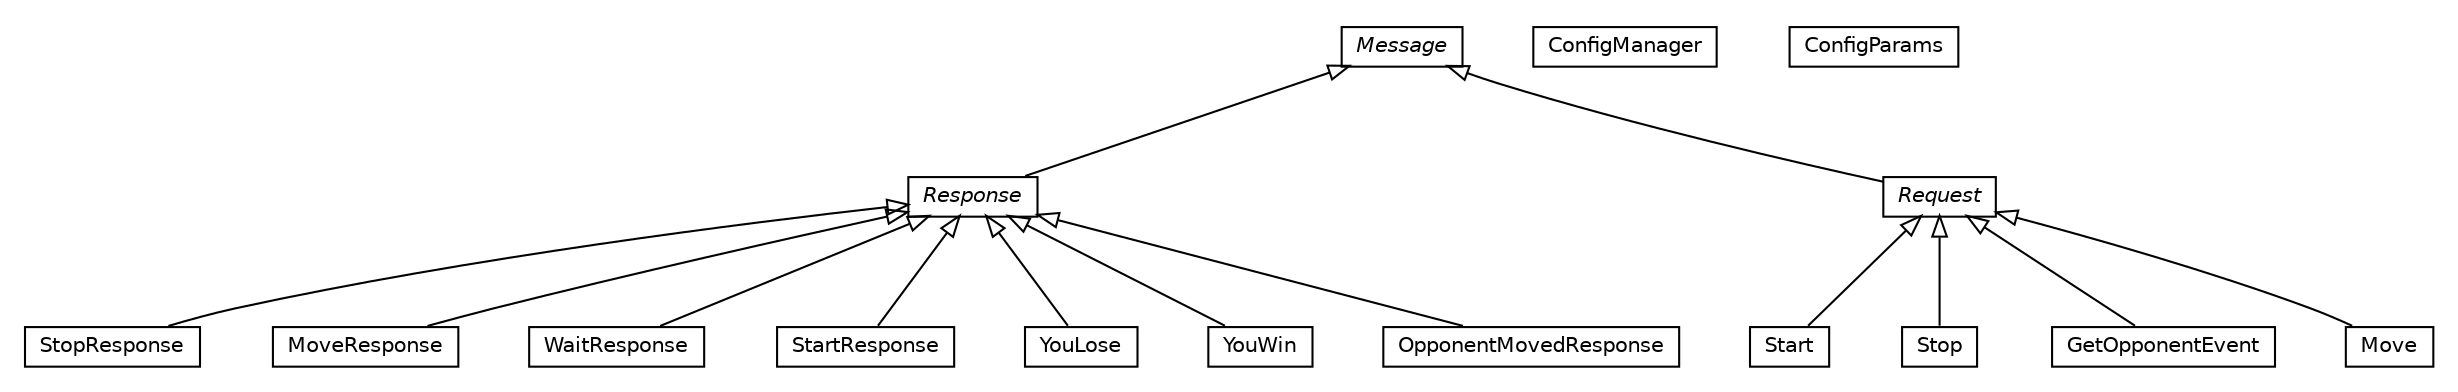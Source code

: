 #!/usr/local/bin/dot
#
# Class diagram 
# Generated by UMLGraph version 5.1 (http://www.umlgraph.org/)
#

digraph G {
	edge [fontname="Helvetica",fontsize=10,labelfontname="Helvetica",labelfontsize=10];
	node [fontname="Helvetica",fontsize=10,shape=plaintext];
	nodesep=0.25;
	ranksep=0.5;
	// edu.proz.checkers.infrastructure.Start
	c53 [label=<<table title="edu.proz.checkers.infrastructure.Start" border="0" cellborder="1" cellspacing="0" cellpadding="2" port="p" href="./Start.html">
		<tr><td><table border="0" cellspacing="0" cellpadding="1">
<tr><td align="center" balign="center"> Start </td></tr>
		</table></td></tr>
		</table>>, fontname="Helvetica", fontcolor="black", fontsize=10.0];
	// edu.proz.checkers.infrastructure.StopResponse
	c54 [label=<<table title="edu.proz.checkers.infrastructure.StopResponse" border="0" cellborder="1" cellspacing="0" cellpadding="2" port="p" href="./StopResponse.html">
		<tr><td><table border="0" cellspacing="0" cellpadding="1">
<tr><td align="center" balign="center"> StopResponse </td></tr>
		</table></td></tr>
		</table>>, fontname="Helvetica", fontcolor="black", fontsize=10.0];
	// edu.proz.checkers.infrastructure.MoveResponse
	c55 [label=<<table title="edu.proz.checkers.infrastructure.MoveResponse" border="0" cellborder="1" cellspacing="0" cellpadding="2" port="p" href="./MoveResponse.html">
		<tr><td><table border="0" cellspacing="0" cellpadding="1">
<tr><td align="center" balign="center"> MoveResponse </td></tr>
		</table></td></tr>
		</table>>, fontname="Helvetica", fontcolor="black", fontsize=10.0];
	// edu.proz.checkers.infrastructure.Stop
	c56 [label=<<table title="edu.proz.checkers.infrastructure.Stop" border="0" cellborder="1" cellspacing="0" cellpadding="2" port="p" href="./Stop.html">
		<tr><td><table border="0" cellspacing="0" cellpadding="1">
<tr><td align="center" balign="center"> Stop </td></tr>
		</table></td></tr>
		</table>>, fontname="Helvetica", fontcolor="black", fontsize=10.0];
	// edu.proz.checkers.infrastructure.GetOpponentEvent
	c57 [label=<<table title="edu.proz.checkers.infrastructure.GetOpponentEvent" border="0" cellborder="1" cellspacing="0" cellpadding="2" port="p" href="./GetOpponentEvent.html">
		<tr><td><table border="0" cellspacing="0" cellpadding="1">
<tr><td align="center" balign="center"> GetOpponentEvent </td></tr>
		</table></td></tr>
		</table>>, fontname="Helvetica", fontcolor="black", fontsize=10.0];
	// edu.proz.checkers.infrastructure.Response
	c58 [label=<<table title="edu.proz.checkers.infrastructure.Response" border="0" cellborder="1" cellspacing="0" cellpadding="2" port="p" href="./Response.html">
		<tr><td><table border="0" cellspacing="0" cellpadding="1">
<tr><td align="center" balign="center"><font face="Helvetica-Oblique"> Response </font></td></tr>
		</table></td></tr>
		</table>>, fontname="Helvetica", fontcolor="black", fontsize=10.0];
	// edu.proz.checkers.infrastructure.WaitResponse
	c59 [label=<<table title="edu.proz.checkers.infrastructure.WaitResponse" border="0" cellborder="1" cellspacing="0" cellpadding="2" port="p" href="./WaitResponse.html">
		<tr><td><table border="0" cellspacing="0" cellpadding="1">
<tr><td align="center" balign="center"> WaitResponse </td></tr>
		</table></td></tr>
		</table>>, fontname="Helvetica", fontcolor="black", fontsize=10.0];
	// edu.proz.checkers.infrastructure.StartResponse
	c60 [label=<<table title="edu.proz.checkers.infrastructure.StartResponse" border="0" cellborder="1" cellspacing="0" cellpadding="2" port="p" href="./StartResponse.html">
		<tr><td><table border="0" cellspacing="0" cellpadding="1">
<tr><td align="center" balign="center"> StartResponse </td></tr>
		</table></td></tr>
		</table>>, fontname="Helvetica", fontcolor="black", fontsize=10.0];
	// edu.proz.checkers.infrastructure.Move
	c61 [label=<<table title="edu.proz.checkers.infrastructure.Move" border="0" cellborder="1" cellspacing="0" cellpadding="2" port="p" href="./Move.html">
		<tr><td><table border="0" cellspacing="0" cellpadding="1">
<tr><td align="center" balign="center"> Move </td></tr>
		</table></td></tr>
		</table>>, fontname="Helvetica", fontcolor="black", fontsize=10.0];
	// edu.proz.checkers.infrastructure.YouLose
	c62 [label=<<table title="edu.proz.checkers.infrastructure.YouLose" border="0" cellborder="1" cellspacing="0" cellpadding="2" port="p" href="./YouLose.html">
		<tr><td><table border="0" cellspacing="0" cellpadding="1">
<tr><td align="center" balign="center"> YouLose </td></tr>
		</table></td></tr>
		</table>>, fontname="Helvetica", fontcolor="black", fontsize=10.0];
	// edu.proz.checkers.infrastructure.ConfigManager
	c63 [label=<<table title="edu.proz.checkers.infrastructure.ConfigManager" border="0" cellborder="1" cellspacing="0" cellpadding="2" port="p" href="./ConfigManager.html">
		<tr><td><table border="0" cellspacing="0" cellpadding="1">
<tr><td align="center" balign="center"> ConfigManager </td></tr>
		</table></td></tr>
		</table>>, fontname="Helvetica", fontcolor="black", fontsize=10.0];
	// edu.proz.checkers.infrastructure.Message
	c64 [label=<<table title="edu.proz.checkers.infrastructure.Message" border="0" cellborder="1" cellspacing="0" cellpadding="2" port="p" href="./Message.html">
		<tr><td><table border="0" cellspacing="0" cellpadding="1">
<tr><td align="center" balign="center"><font face="Helvetica-Oblique"> Message </font></td></tr>
		</table></td></tr>
		</table>>, fontname="Helvetica", fontcolor="black", fontsize=10.0];
	// edu.proz.checkers.infrastructure.YouWin
	c65 [label=<<table title="edu.proz.checkers.infrastructure.YouWin" border="0" cellborder="1" cellspacing="0" cellpadding="2" port="p" href="./YouWin.html">
		<tr><td><table border="0" cellspacing="0" cellpadding="1">
<tr><td align="center" balign="center"> YouWin </td></tr>
		</table></td></tr>
		</table>>, fontname="Helvetica", fontcolor="black", fontsize=10.0];
	// edu.proz.checkers.infrastructure.ConfigParams
	c66 [label=<<table title="edu.proz.checkers.infrastructure.ConfigParams" border="0" cellborder="1" cellspacing="0" cellpadding="2" port="p" href="./ConfigParams.html">
		<tr><td><table border="0" cellspacing="0" cellpadding="1">
<tr><td align="center" balign="center"> ConfigParams </td></tr>
		</table></td></tr>
		</table>>, fontname="Helvetica", fontcolor="black", fontsize=10.0];
	// edu.proz.checkers.infrastructure.Request
	c67 [label=<<table title="edu.proz.checkers.infrastructure.Request" border="0" cellborder="1" cellspacing="0" cellpadding="2" port="p" href="./Request.html">
		<tr><td><table border="0" cellspacing="0" cellpadding="1">
<tr><td align="center" balign="center"><font face="Helvetica-Oblique"> Request </font></td></tr>
		</table></td></tr>
		</table>>, fontname="Helvetica", fontcolor="black", fontsize=10.0];
	// edu.proz.checkers.infrastructure.OpponentMovedResponse
	c68 [label=<<table title="edu.proz.checkers.infrastructure.OpponentMovedResponse" border="0" cellborder="1" cellspacing="0" cellpadding="2" port="p" href="./OpponentMovedResponse.html">
		<tr><td><table border="0" cellspacing="0" cellpadding="1">
<tr><td align="center" balign="center"> OpponentMovedResponse </td></tr>
		</table></td></tr>
		</table>>, fontname="Helvetica", fontcolor="black", fontsize=10.0];
	//edu.proz.checkers.infrastructure.Start extends edu.proz.checkers.infrastructure.Request
	c67:p -> c53:p [dir=back,arrowtail=empty];
	//edu.proz.checkers.infrastructure.StopResponse extends edu.proz.checkers.infrastructure.Response
	c58:p -> c54:p [dir=back,arrowtail=empty];
	//edu.proz.checkers.infrastructure.MoveResponse extends edu.proz.checkers.infrastructure.Response
	c58:p -> c55:p [dir=back,arrowtail=empty];
	//edu.proz.checkers.infrastructure.Stop extends edu.proz.checkers.infrastructure.Request
	c67:p -> c56:p [dir=back,arrowtail=empty];
	//edu.proz.checkers.infrastructure.GetOpponentEvent extends edu.proz.checkers.infrastructure.Request
	c67:p -> c57:p [dir=back,arrowtail=empty];
	//edu.proz.checkers.infrastructure.Response extends edu.proz.checkers.infrastructure.Message
	c64:p -> c58:p [dir=back,arrowtail=empty];
	//edu.proz.checkers.infrastructure.WaitResponse extends edu.proz.checkers.infrastructure.Response
	c58:p -> c59:p [dir=back,arrowtail=empty];
	//edu.proz.checkers.infrastructure.StartResponse extends edu.proz.checkers.infrastructure.Response
	c58:p -> c60:p [dir=back,arrowtail=empty];
	//edu.proz.checkers.infrastructure.Move extends edu.proz.checkers.infrastructure.Request
	c67:p -> c61:p [dir=back,arrowtail=empty];
	//edu.proz.checkers.infrastructure.YouLose extends edu.proz.checkers.infrastructure.Response
	c58:p -> c62:p [dir=back,arrowtail=empty];
	//edu.proz.checkers.infrastructure.YouWin extends edu.proz.checkers.infrastructure.Response
	c58:p -> c65:p [dir=back,arrowtail=empty];
	//edu.proz.checkers.infrastructure.Request extends edu.proz.checkers.infrastructure.Message
	c64:p -> c67:p [dir=back,arrowtail=empty];
	//edu.proz.checkers.infrastructure.OpponentMovedResponse extends edu.proz.checkers.infrastructure.Response
	c58:p -> c68:p [dir=back,arrowtail=empty];
}

